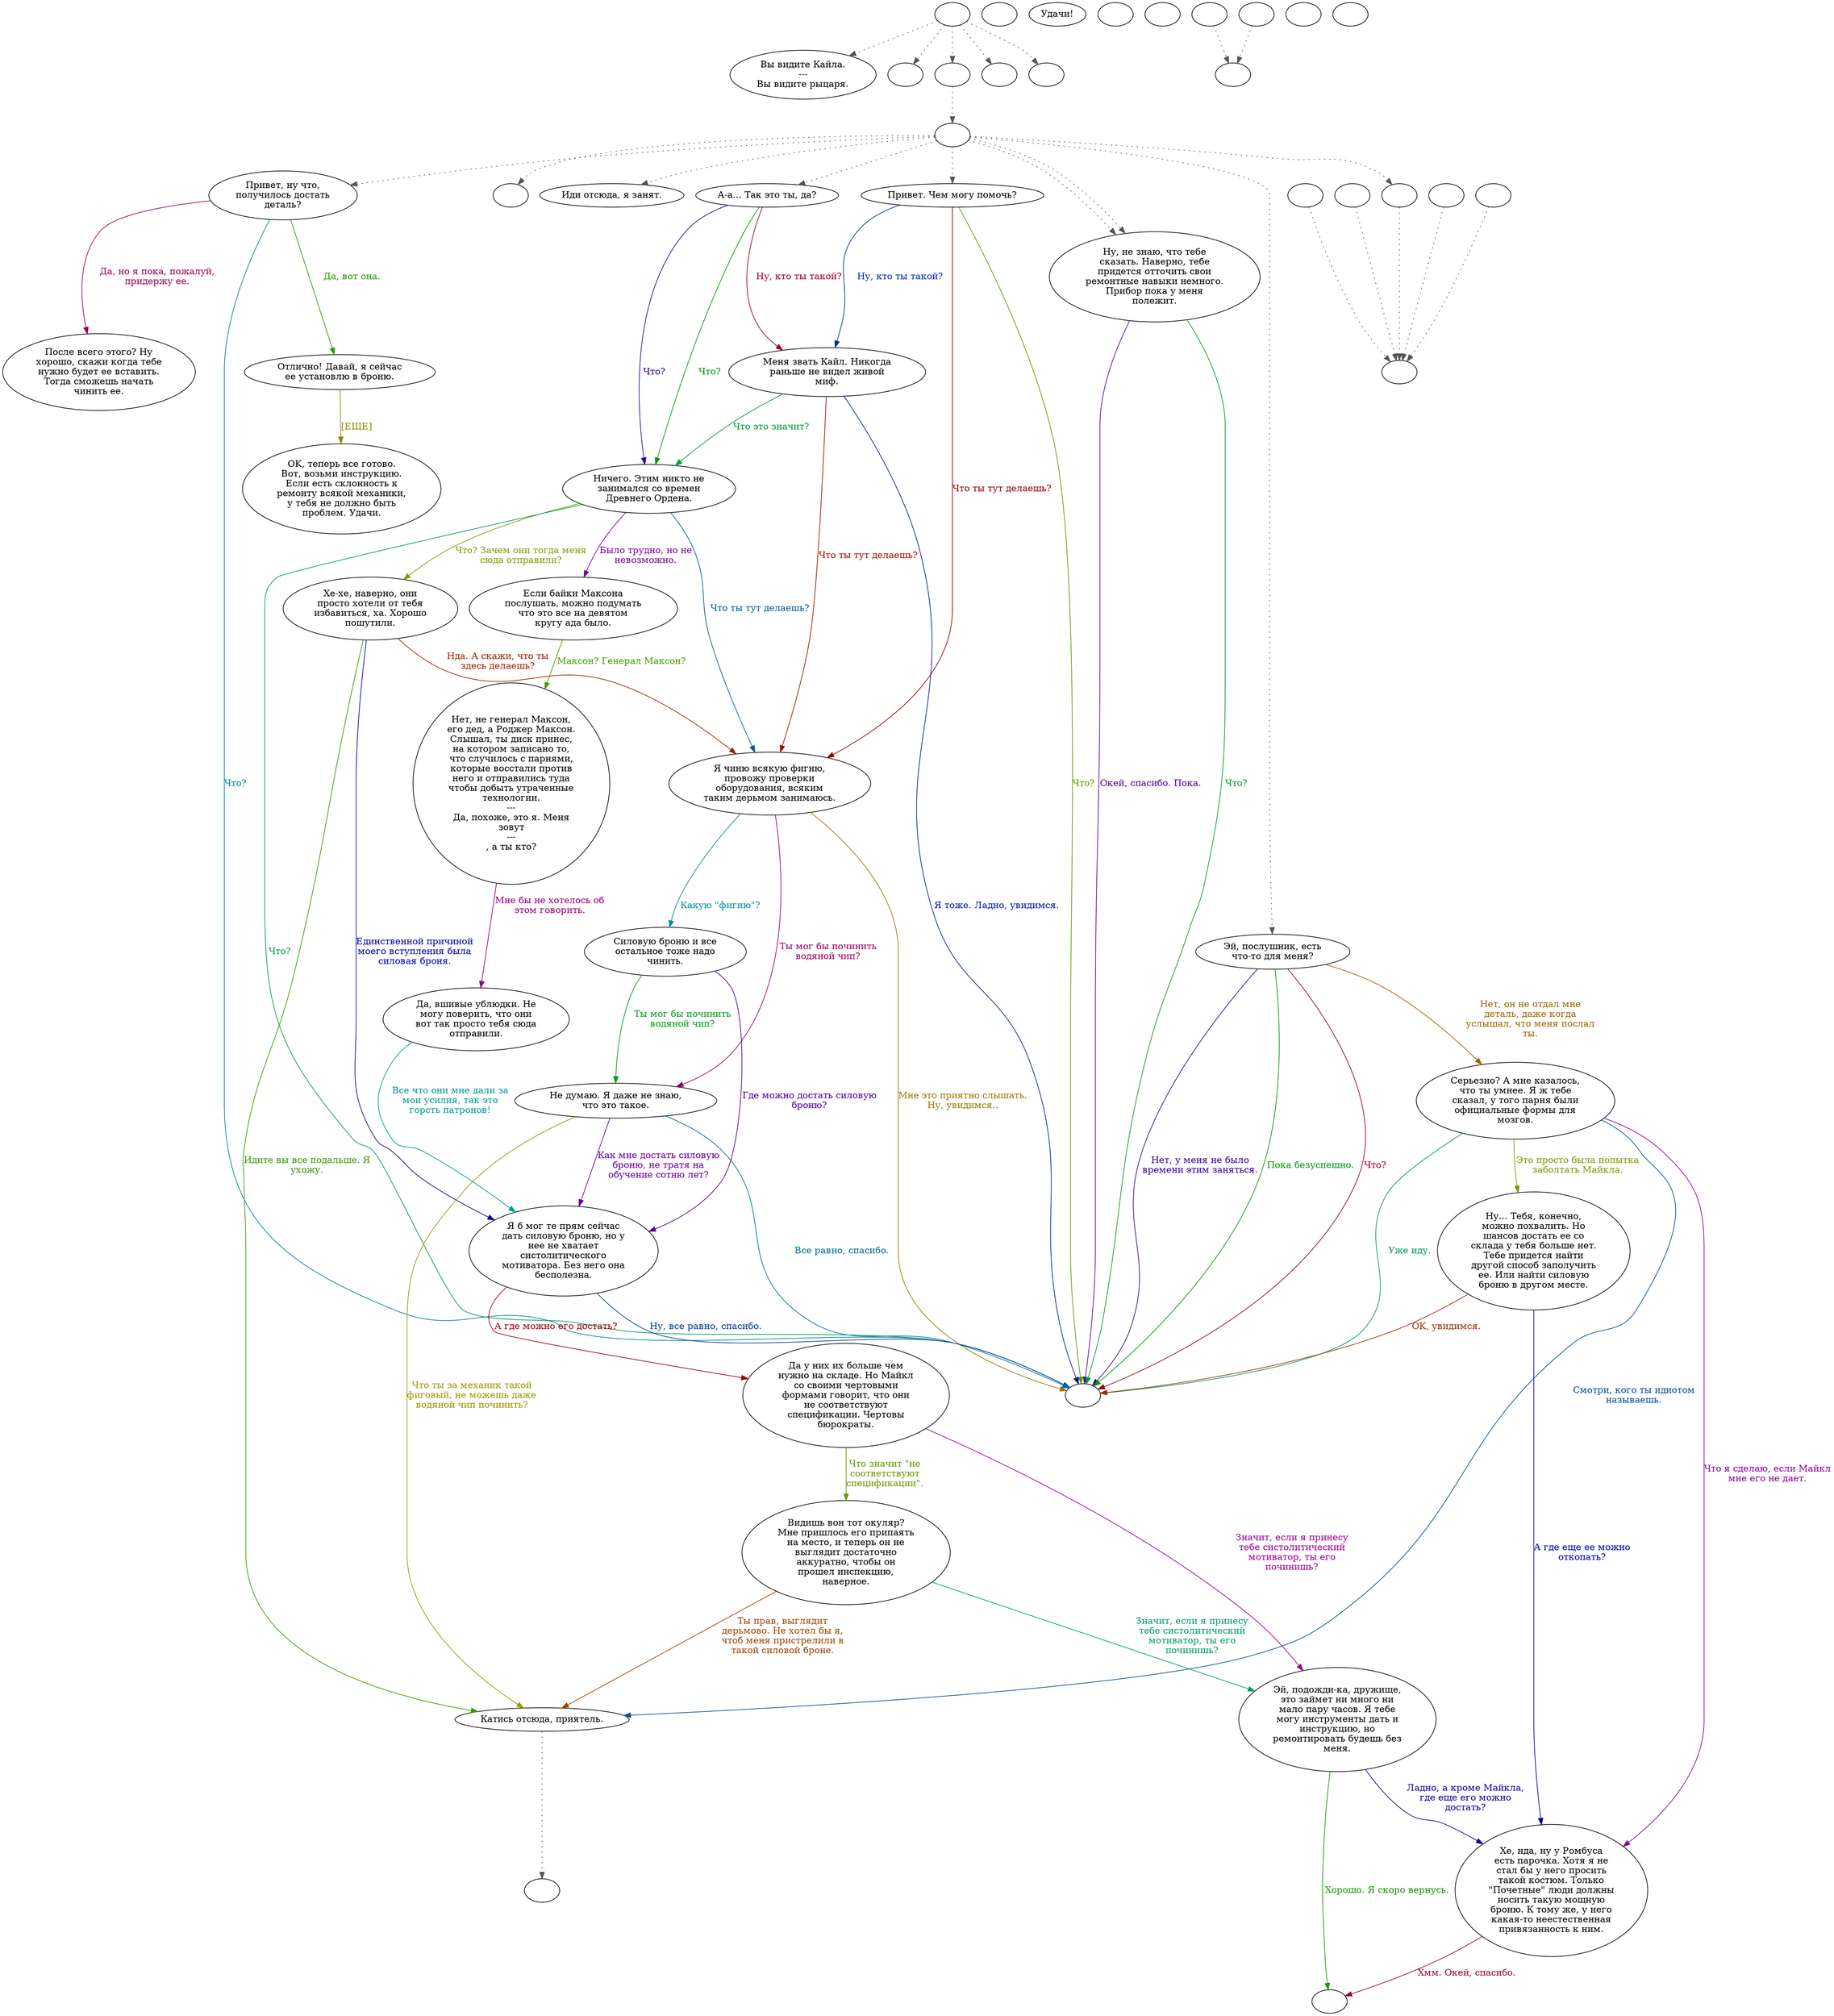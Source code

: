 digraph kyle {
  "start" [style=filled       fillcolor="#FFFFFF"       color="#000000"]
  "start" -> "look_at_p_proc" [style=dotted color="#555555"]
  "start" -> "pickup_p_proc" [style=dotted color="#555555"]
  "start" -> "talk_p_proc" [style=dotted color="#555555"]
  "start" -> "critter_p_proc" [style=dotted color="#555555"]
  "start" -> "destroy_p_proc" [style=dotted color="#555555"]
  "start" [label=""]
  "do_dialogue" [style=filled       fillcolor="#FFFFFF"       color="#000000"]
  "do_dialogue" -> "get_reaction" [style=dotted color="#555555"]
  "do_dialogue" -> "smalltalk" [style=dotted color="#555555"]
  "do_dialogue" -> "goto22" [style=dotted color="#555555"]
  "do_dialogue" -> "goto01" [style=dotted color="#555555"]
  "do_dialogue" -> "goto26" [style=dotted color="#555555"]
  "do_dialogue" -> "goto26" [style=dotted color="#555555"]
  "do_dialogue" -> "goto23" [style=dotted color="#555555"]
  "do_dialogue" -> "goto17" [style=dotted color="#555555"]
  "do_dialogue" -> "goto27" [style=dotted color="#555555"]
  "do_dialogue" [label=""]
  "goto01" [style=filled       fillcolor="#FFFFFF"       color="#000000"]
  "goto01" [label="А-а... Так это ты, да?"]
  "goto01" -> "goto02" [label="Что?" color="#2B0099" fontcolor="#2B0099"]
  "goto01" -> "goto02" [label="Что?" color="#029900" fontcolor="#029900"]
  "goto01" -> "goto13" [label="Ну, кто ты такой?" color="#99002F" fontcolor="#99002F"]
  "goto02" [style=filled       fillcolor="#FFFFFF"       color="#000000"]
  "goto02" [label="Ничего. Этим никто не\nзанимался со времен\nДревнего Ордена."]
  "goto02" -> "goto04" [label="Что ты тут делаешь?" color="#005B99" fontcolor="#005B99"]
  "goto02" -> "goto03" [label="Что? Зачем они тогда меня\nсюда отправили?" color="#889900" fontcolor="#889900"]
  "goto02" -> "goto14" [label="Было трудно, но не\nневозможно." color="#7D0099" fontcolor="#7D0099"]
  "goto02" -> "gotoend" [label="Что?" color="#009951" fontcolor="#009951"]
  "goto03" [style=filled       fillcolor="#FFFFFF"       color="#000000"]
  "goto03" [label="Хе-хе, наверно, они\nпросто хотели от тебя\nизбавиться, ха. Хорошо\nпошутили."]
  "goto03" -> "goto04" [label="Нда. А скажи, что ты\nздесь делаешь?" color="#992400" fontcolor="#992400"]
  "goto03" -> "goto06" [label="Единственной причиной\nмоего вступления была\nсиловая броня." color="#000899" fontcolor="#000899"]
  "goto03" -> "goto09" [label="Идите вы все подальше. Я\nухожу." color="#359900" fontcolor="#359900"]
  "goto04" [style=filled       fillcolor="#FFFFFF"       color="#000000"]
  "goto04" [label="Я чиню всякую фигню,\nпровожу проверки\nоборудования, всяким\nтаким дерьмом занимаюсь."]
  "goto04" -> "goto12" [label="Ты мог бы починить\nводяной чип?" color="#990062" fontcolor="#990062"]
  "goto04" -> "goto05" [label="Какую \"фигню\"?" color="#008E99" fontcolor="#008E99"]
  "goto04" -> "gotoend" [label="Мне это приятно слышать.\nНу, увидимся.." color="#997700" fontcolor="#997700"]
  "goto05" [style=filled       fillcolor="#FFFFFF"       color="#000000"]
  "goto05" [label="Силовую броню и все\nостальное тоже надо\nчинить."]
  "goto05" -> "goto06" [label="Где можно достать силовую\nброню?" color="#4A0099" fontcolor="#4A0099"]
  "goto05" -> "goto12" [label="Ты мог бы починить\nводяной чип?" color="#00991E" fontcolor="#00991E"]
  "goto06" [style=filled       fillcolor="#FFFFFF"       color="#000000"]
  "goto06" [label="Я б мог те прям сейчас\nдать силовую броню, но у\nнее не хватает\nсистолитического\nмотиватора. Без него она\nбесполезна."]
  "goto06" -> "goto07" [label="А где можно его достать?" color="#99000F" fontcolor="#99000F"]
  "goto06" -> "gotoend" [label="Ну, все равно, спасибо." color="#003C99" fontcolor="#003C99"]
  "goto07" [style=filled       fillcolor="#FFFFFF"       color="#000000"]
  "goto07" [label="Да у них их больше чем\nнужно на складе. Но Майкл\nсо своими чертовыми\nформами говорит, что они\nне соответствуют\nспецификации. Чертовы\nбюрократы."]
  "goto07" -> "goto08" [label="Что значит \"не\nсоответствуют\nспецификации\"." color="#689900" fontcolor="#689900"]
  "goto07" -> "goto10" [label="Значит, если я принесу\nтебе систолитический\nмотиватор, ты его\nпочинишь?" color="#990095" fontcolor="#990095"]
  "goto08" [style=filled       fillcolor="#FFFFFF"       color="#000000"]
  "goto08" [label="Видишь вон тот окуляр?\nМне пришлось его припаять\nна место, и теперь он не\nвыглядит достаточно\nаккуратно, чтобы он\nпрошел инспекцию,\nнаверное."]
  "goto08" -> "goto10" [label="Значит, если я принесу\nтебе систолитический\nмотиватор, ты его\nпочинишь?" color="#009970" fontcolor="#009970"]
  "goto08" -> "goto09" [label="Ты прав, выглядит\nдерьмово. Не хотел бы я,\nчтоб меня пристрелили в\nтакой силовой броне." color="#994400" fontcolor="#994400"]
  "goto09" [style=filled       fillcolor="#FFFFFF"       color="#000000"]
  "goto09" -> "BottomReact" [style=dotted color="#555555"]
  "goto09" [label="Катись отсюда, приятель."]
  "goto10" [style=filled       fillcolor="#FFFFFF"       color="#000000"]
  "goto10" [label="Эй, подожди-ка, дружище,\nэто займет ни много ни\nмало пару часов. Я тебе\nмогу инструменты дать и\nинструкцию, но\nремонтировать будешь без\nменя."]
  "goto10" -> "goto11" [label="Ладно, а кроме Майкла,\nгде еще его можно\nдостать?" color="#170099" fontcolor="#170099"]
  "goto10" -> "gotopart" [label="Хорошо. Я скоро вернусь." color="#159900" fontcolor="#159900"]
  "goto11" [style=filled       fillcolor="#FFFFFF"       color="#000000"]
  "goto11" [label="Хе, нда, ну у Ромбуса\nесть парочка. Хотя я не\nстал бы у него просить\nтакой костюм. Только\n\"Почетные\" люди должны\nносить такую мощную\nброню. К тому же, у него\nкакая-то неестественная\nпривязанность к ним."]
  "goto11" -> "gotopart" [label="Хмм. Окей, спасибо." color="#990042" fontcolor="#990042"]
  "goto12" [style=filled       fillcolor="#FFFFFF"       color="#000000"]
  "goto12" [label="Не думаю. Я даже не знаю,\nчто это такое."]
  "goto12" -> "gotoend" [label="Все равно, спасибо." color="#006F99" fontcolor="#006F99"]
  "goto12" -> "goto09" [label="Что ты за механик такой\nфиговый, не можешь даже\nводяной чип починить?" color="#999700" fontcolor="#999700"]
  "goto12" -> "goto06" [label="Как мне достать силовую\nброню, не тратя на\nобучение сотню лет?" color="#6A0099" fontcolor="#6A0099"]
  "goto13" [style=filled       fillcolor="#FFFFFF"       color="#000000"]
  "goto13" [label="Меня звать Кайл. Никогда\nраньше не видел живой\nмиф."]
  "goto13" -> "goto02" [label="Что это значит?" color="#00993D" fontcolor="#00993D"]
  "goto13" -> "goto04" [label="Что ты тут делаешь?" color="#991100" fontcolor="#991100"]
  "goto13" -> "gotoend" [label="Я тоже. Ладно, увидимся." color="#001C99" fontcolor="#001C99"]
  "goto14" [style=filled       fillcolor="#FFFFFF"       color="#000000"]
  "goto14" [label="Если байки Максона\nпослушать, можно подумать\nчто это все на девятом\nкругу ада было."]
  "goto14" -> "goto15" [label="Максон? Генерал Максон?" color="#499900" fontcolor="#499900"]
  "goto15" [style=filled       fillcolor="#FFFFFF"       color="#000000"]
  "goto15" [label="Нет, не генерал Максон,\nего дед, а Роджер Максон.\nСлышал, ты диск принес,\nна котором записано то,\nчто случилось с парнями,\nкоторые восстали против\nнего и отправились туда\nчтобы добыть утраченные\nтехнологии.\n---\nДа, похоже, это я. Меня\nзовут\n---\n, а ты кто?"]
  "goto15" -> "goto16" [label="Мне бы не хотелось об\nэтом говорить." color="#990075" fontcolor="#990075"]
  "goto16" [style=filled       fillcolor="#FFFFFF"       color="#000000"]
  "goto16" [label="Да, вшивые ублюдки. Не\nмогу поверить, что они\nвот так просто тебя сюда\nотправили."]
  "goto16" -> "goto06" [label="Все что они мне дали за\nмои усилия, так это\nгорсть патронов!" color="#009990" fontcolor="#009990"]
  "goto17" [style=filled       fillcolor="#FFFFFF"       color="#000000"]
  "goto17" [label="Эй, послушник, есть\nчто-то для меня?"]
  "goto17" -> "goto18" [label="Нет, он не отдал мне\nдеталь, даже когда\nуслышал, что меня послал\nты." color="#996300" fontcolor="#996300"]
  "goto17" -> "gotoend" [label="Нет, у меня не было\nвремени этим заняться." color="#370099" fontcolor="#370099"]
  "goto17" -> "gotoend" [label="Пока безуспешно." color="#00990A" fontcolor="#00990A"]
  "goto17" -> "gotoend" [label="Что?" color="#990023" fontcolor="#990023"]
  "goto18" [style=filled       fillcolor="#FFFFFF"       color="#000000"]
  "goto18" [label="Серьезно? А мне казалось,\nчто ты умнее. Я ж тебе\nсказал, у того парня были\nофициальные формы для\nмозгов."]
  "goto18" -> "goto09" [label="Смотри, кого ты идиотом\nназываешь." color="#004F99" fontcolor="#004F99"]
  "goto18" -> "goto19" [label="Это просто была попытка\nзаболтать Майкла." color="#7C9900" fontcolor="#7C9900"]
  "goto18" -> "goto11" [label="Что я сделаю, если Майкл\nмне его не дает." color="#8A0099" fontcolor="#8A0099"]
  "goto18" -> "gotoend" [label="Уже иду." color="#00995D" fontcolor="#00995D"]
  "goto19" [style=filled       fillcolor="#FFFFFF"       color="#000000"]
  "goto19" [label="Ну... Тебя, конечно,\nможно похвалить. Но\nшансов достать ее со\nсклада у тебя больше нет.\nТебе придется найти\nдругой способ заполучить\nее. Или найти силовую\nброню в другом месте."]
  "goto19" -> "gotoend" [label="OK, увидимся." color="#993000" fontcolor="#993000"]
  "goto19" -> "goto11" [label="А где еще ее можно\nоткопать?" color="#040099" fontcolor="#040099"]
  "goto20" [style=filled       fillcolor="#FFFFFF"       color="#000000"]
  "goto20" [label=""]
  "goto21" [style=filled       fillcolor="#FFFFFF"       color="#000000"]
  "goto21" [label="Удачи!"]
  "goto22" [style=filled       fillcolor="#FFFFFF"       color="#000000"]
  "goto22" [label="Иди отсюда, я занят."]
  "goto23" [style=filled       fillcolor="#FFFFFF"       color="#000000"]
  "goto23" [label="Привет, ну что,\nполучилось достать\nдеталь?"]
  "goto23" -> "goto24" [label="Да, вот она." color="#299900" fontcolor="#299900"]
  "goto23" -> "goto25" [label="Да, но я пока, пожалуй,\nпридержу ее." color="#990056" fontcolor="#990056"]
  "goto23" -> "gotoend" [label="Что?" color="#008299" fontcolor="#008299"]
  "goto24" [style=filled       fillcolor="#FFFFFF"       color="#000000"]
  "goto24" [label="Отлично! Давай, я сейчас\nее установлю в броню."]
  "goto24" -> "goto24a" [label="[ЕЩЕ]" color="#998300" fontcolor="#998300"]
  "goto24a" [style=filled       fillcolor="#FFFFFF"       color="#000000"]
  "goto24a" [label="OK, теперь все готово.\nВот, возьми инструкцию.\nЕсли есть склонность к\nремонту всякой механики,\nу тебя не должно быть\nпроблем. Удачи."]
  "goto25" [style=filled       fillcolor="#FFFFFF"       color="#000000"]
  "goto25" [label="После всего этого? Ну\nхорошо, скажи когда тебе\nнужно будет ее вставить.\nТогда сможешь начать\nчинить ее."]
  "goto26" [style=filled       fillcolor="#FFFFFF"       color="#000000"]
  "goto26" [label="Ну, не знаю, что тебе\nсказать. Наверно, тебе\nпридется отточить свои\nремонтные навыки немного.\nПрибор пока у меня\nполежит."]
  "goto26" -> "gotoend" [label="Окей, спасибо. Пока." color="#560099" fontcolor="#560099"]
  "goto26" -> "gotoend" [label="Что?" color="#00992A" fontcolor="#00992A"]
  "goto27" [style=filled       fillcolor="#FFFFFF"       color="#000000"]
  "goto27" [label="Привет. Чем могу помочь?"]
  "goto27" -> "goto04" [label="Что ты тут делаешь?" color="#990003" fontcolor="#990003"]
  "goto27" -> "goto13" [label="Ну, кто ты такой?" color="#003099" fontcolor="#003099"]
  "goto27" -> "gotoend" [label="Что?" color="#5C9900" fontcolor="#5C9900"]
  "goto75" [style=filled       fillcolor="#FFFFFF"       color="#000000"]
  "goto75" [label=""]
  "gotoend" [style=filled       fillcolor="#FFFFFF"       color="#000000"]
  "gotoend" [label=""]
  "gotopart" [style=filled       fillcolor="#FFFFFF"       color="#000000"]
  "gotopart" [label=""]
  "combat" [style=filled       fillcolor="#FFFFFF"       color="#000000"]
  "combat" [label=""]
  "critter_p_proc" [style=filled       fillcolor="#FFFFFF"       color="#000000"]
  "critter_p_proc" [label=""]
  "pickup_p_proc" [style=filled       fillcolor="#FFFFFF"       color="#000000"]
  "pickup_p_proc" [label=""]
  "talk_p_proc" [style=filled       fillcolor="#FFFFFF"       color="#000000"]
  "talk_p_proc" -> "do_dialogue" [style=dotted color="#555555"]
  "talk_p_proc" [label=""]
  "destroy_p_proc" [style=filled       fillcolor="#FFFFFF"       color="#000000"]
  "destroy_p_proc" [label=""]
  "look_at_p_proc" [style=filled       fillcolor="#FFFFFF"       color="#000000"]
  "look_at_p_proc" [label="Вы видите Кайла.\n---\nВы видите рыцаря."]
  "smalltalk" [style=filled       fillcolor="#FFFFFF"       color="#000000"]
  "smalltalk" [label=""]
  "get_reaction" [style=filled       fillcolor="#FFFFFF"       color="#000000"]
  "get_reaction" -> "ReactToLevel" [style=dotted color="#555555"]
  "get_reaction" [label=""]
  "ReactToLevel" [style=filled       fillcolor="#FFFFFF"       color="#000000"]
  "ReactToLevel" [label=""]
  "LevelToReact" [style=filled       fillcolor="#FFFFFF"       color="#000000"]
  "LevelToReact" [label=""]
  "UpReact" [style=filled       fillcolor="#FFFFFF"       color="#000000"]
  "UpReact" -> "ReactToLevel" [style=dotted color="#555555"]
  "UpReact" [label=""]
  "DownReact" [style=filled       fillcolor="#FFFFFF"       color="#000000"]
  "DownReact" -> "ReactToLevel" [style=dotted color="#555555"]
  "DownReact" [label=""]
  "BottomReact" [style=filled       fillcolor="#FFFFFF"       color="#000000"]
  "BottomReact" [label=""]
  "TopReact" [style=filled       fillcolor="#FFFFFF"       color="#000000"]
  "TopReact" [label=""]
  "BigUpReact" [style=filled       fillcolor="#FFFFFF"       color="#000000"]
  "BigUpReact" -> "ReactToLevel" [style=dotted color="#555555"]
  "BigUpReact" [label=""]
  "BigDownReact" [style=filled       fillcolor="#FFFFFF"       color="#000000"]
  "BigDownReact" -> "ReactToLevel" [style=dotted color="#555555"]
  "BigDownReact" [label=""]
  "UpReactLevel" [style=filled       fillcolor="#FFFFFF"       color="#000000"]
  "UpReactLevel" -> "LevelToReact" [style=dotted color="#555555"]
  "UpReactLevel" [label=""]
  "DownReactLevel" [style=filled       fillcolor="#FFFFFF"       color="#000000"]
  "DownReactLevel" -> "LevelToReact" [style=dotted color="#555555"]
  "DownReactLevel" [label=""]
  "Goodbyes" [style=filled       fillcolor="#FFFFFF"       color="#000000"]
  "Goodbyes" [label=""]
}